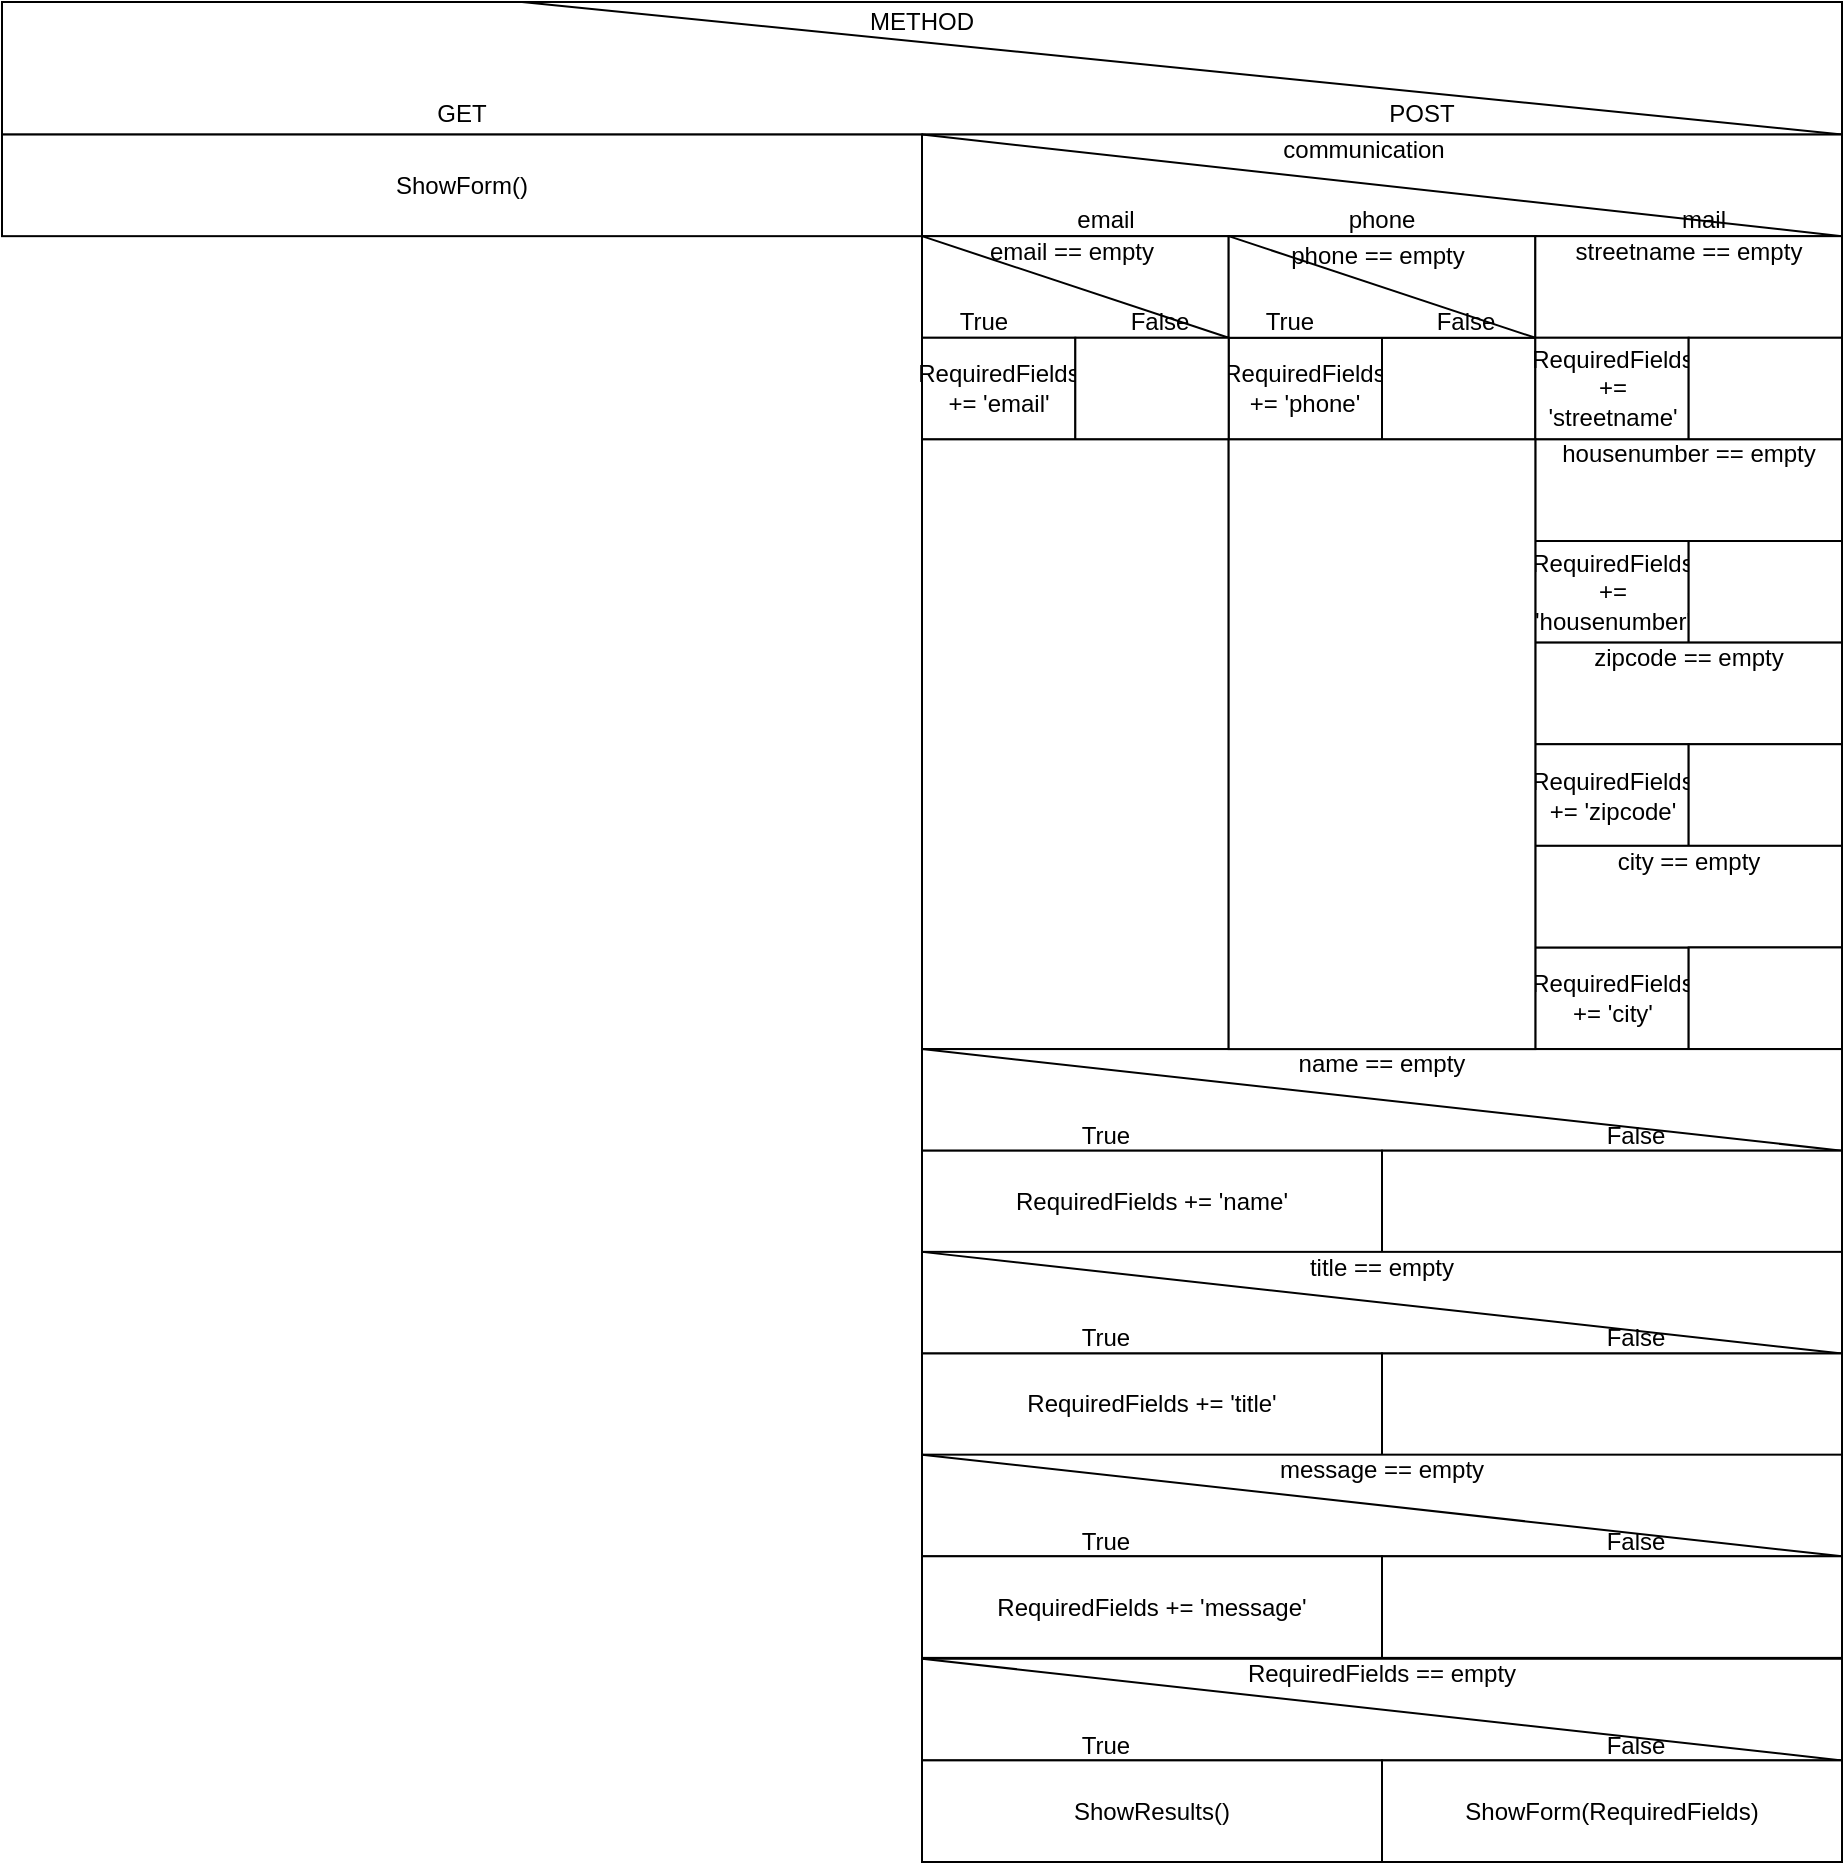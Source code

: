 <mxfile>
    <diagram id="ZDHuAx6SI9eVBnoInXy0" name="Page-1">
        <mxGraphModel dx="2342" dy="886" grid="1" gridSize="10" guides="1" tooltips="1" connect="1" arrows="1" fold="1" page="1" pageScale="1" pageWidth="850" pageHeight="1100" math="0" shadow="0">
            <root>
                <mxCell id="0"/>
                <mxCell id="1" parent="0"/>
                <mxCell id="129" value="" style="group" vertex="1" connectable="0" parent="1">
                    <mxGeometry x="-72" y="100" width="920" height="930" as="geometry"/>
                </mxCell>
                <mxCell id="2" value="" style="rounded=0;whiteSpace=wrap;html=1;" vertex="1" parent="129">
                    <mxGeometry width="920.0" height="66.271" as="geometry"/>
                </mxCell>
                <mxCell id="3" value="GET" style="text;html=1;strokeColor=none;fillColor=none;align=center;verticalAlign=middle;whiteSpace=wrap;rounded=0;" vertex="1" parent="129">
                    <mxGeometry x="200.0" y="46.39" width="60.0" height="19.881" as="geometry"/>
                </mxCell>
                <mxCell id="4" value="POST" style="text;html=1;strokeColor=none;fillColor=none;align=center;verticalAlign=middle;whiteSpace=wrap;rounded=0;" vertex="1" parent="129">
                    <mxGeometry x="680.0" y="46.39" width="60.0" height="19.881" as="geometry"/>
                </mxCell>
                <mxCell id="5" value="METHOD" style="text;html=1;strokeColor=none;fillColor=none;align=center;verticalAlign=middle;whiteSpace=wrap;rounded=0;" vertex="1" parent="129">
                    <mxGeometry x="430.0" width="60.0" height="19.881" as="geometry"/>
                </mxCell>
                <mxCell id="6" value="" style="endArrow=none;html=1;entryX=1;entryY=1;entryDx=0;entryDy=0;" edge="1" parent="129" target="2">
                    <mxGeometry width="50" height="50" relative="1" as="geometry">
                        <mxPoint x="260.0" as="sourcePoint"/>
                        <mxPoint x="660.0" y="66.271" as="targetPoint"/>
                    </mxGeometry>
                </mxCell>
                <mxCell id="7" value="ShowForm()" style="rounded=0;whiteSpace=wrap;html=1;" vertex="1" parent="129">
                    <mxGeometry y="66.271" width="460.0" height="50.808" as="geometry"/>
                </mxCell>
                <mxCell id="33" value="" style="group" vertex="1" connectable="0" parent="129">
                    <mxGeometry x="460.0" y="66.271" width="460.0" height="50.808" as="geometry"/>
                </mxCell>
                <mxCell id="34" value="" style="rounded=0;whiteSpace=wrap;html=1;" vertex="1" parent="33">
                    <mxGeometry width="460.0" height="50.808" as="geometry"/>
                </mxCell>
                <mxCell id="35" value="" style="endArrow=none;html=1;" edge="1" parent="33">
                    <mxGeometry width="50" height="50" relative="1" as="geometry">
                        <mxPoint as="sourcePoint"/>
                        <mxPoint x="460.0" y="50.808" as="targetPoint"/>
                    </mxGeometry>
                </mxCell>
                <mxCell id="36" value="communication" style="text;html=1;strokeColor=none;fillColor=none;align=center;verticalAlign=middle;whiteSpace=wrap;rounded=0;" vertex="1" parent="33">
                    <mxGeometry x="100.0" y="-0.002" width="241.5" height="15.242" as="geometry"/>
                </mxCell>
                <mxCell id="37" value="email" style="text;html=1;strokeColor=none;fillColor=none;align=center;verticalAlign=middle;whiteSpace=wrap;rounded=0;" vertex="1" parent="33">
                    <mxGeometry x="23.0" y="35.565" width="138.0" height="15.242" as="geometry"/>
                </mxCell>
                <mxCell id="38" value="phone" style="text;html=1;strokeColor=none;fillColor=none;align=center;verticalAlign=middle;whiteSpace=wrap;rounded=0;" vertex="1" parent="33">
                    <mxGeometry x="161.0" y="35.565" width="138.0" height="15.242" as="geometry"/>
                </mxCell>
                <mxCell id="41" value="mail" style="text;html=1;strokeColor=none;fillColor=none;align=center;verticalAlign=middle;whiteSpace=wrap;rounded=0;" vertex="1" parent="33">
                    <mxGeometry x="322.0" y="35.565" width="138.0" height="15.242" as="geometry"/>
                </mxCell>
                <mxCell id="44" value="" style="group" vertex="1" connectable="0" parent="129">
                    <mxGeometry x="460.0" y="117.078" width="306.667" height="101.615" as="geometry"/>
                </mxCell>
                <mxCell id="45" value="" style="rounded=0;whiteSpace=wrap;html=1;" vertex="1" parent="44">
                    <mxGeometry width="153.333" height="50.808" as="geometry"/>
                </mxCell>
                <mxCell id="46" value="" style="endArrow=none;html=1;" edge="1" parent="44">
                    <mxGeometry width="50" height="50" relative="1" as="geometry">
                        <mxPoint as="sourcePoint"/>
                        <mxPoint x="153.333" y="50.808" as="targetPoint"/>
                    </mxGeometry>
                </mxCell>
                <mxCell id="47" value="email == empty" style="text;html=1;strokeColor=none;fillColor=none;align=center;verticalAlign=middle;whiteSpace=wrap;rounded=0;" vertex="1" parent="44">
                    <mxGeometry width="150" height="15.24" as="geometry"/>
                </mxCell>
                <mxCell id="48" value="True" style="text;html=1;strokeColor=none;fillColor=none;align=center;verticalAlign=middle;whiteSpace=wrap;rounded=0;" vertex="1" parent="44">
                    <mxGeometry x="7.667" y="35.565" width="46.0" height="15.242" as="geometry"/>
                </mxCell>
                <mxCell id="49" value="False" style="text;html=1;strokeColor=none;fillColor=none;align=center;verticalAlign=middle;whiteSpace=wrap;rounded=0;" vertex="1" parent="44">
                    <mxGeometry x="95.833" y="35.565" width="46.0" height="15.242" as="geometry"/>
                </mxCell>
                <mxCell id="64" value="RequiredFields += 'phone'" style="rounded=0;whiteSpace=wrap;html=1;" vertex="1" parent="44">
                    <mxGeometry x="153.333" y="50.808" width="76.667" height="50.808" as="geometry"/>
                </mxCell>
                <mxCell id="65" value="" style="rounded=0;whiteSpace=wrap;html=1;" vertex="1" parent="44">
                    <mxGeometry x="230.0" y="50.808" width="76.667" height="50.808" as="geometry"/>
                </mxCell>
                <mxCell id="50" value="" style="group" vertex="1" connectable="0" parent="129">
                    <mxGeometry x="613.333" y="117.078" width="153.333" height="50.808" as="geometry"/>
                </mxCell>
                <mxCell id="51" value="" style="rounded=0;whiteSpace=wrap;html=1;" vertex="1" parent="50">
                    <mxGeometry width="153.333" height="50.808" as="geometry"/>
                </mxCell>
                <mxCell id="52" value="" style="endArrow=none;html=1;" edge="1" parent="50">
                    <mxGeometry width="50" height="50" relative="1" as="geometry">
                        <mxPoint as="sourcePoint"/>
                        <mxPoint x="153.333" y="50.808" as="targetPoint"/>
                    </mxGeometry>
                </mxCell>
                <mxCell id="53" value="phone == empty" style="text;html=1;strokeColor=none;fillColor=none;align=center;verticalAlign=middle;whiteSpace=wrap;rounded=0;" vertex="1" parent="50">
                    <mxGeometry y="2" width="150" height="15.24" as="geometry"/>
                </mxCell>
                <mxCell id="54" value="True" style="text;html=1;strokeColor=none;fillColor=none;align=center;verticalAlign=middle;whiteSpace=wrap;rounded=0;" vertex="1" parent="50">
                    <mxGeometry x="7.667" y="35.565" width="46.0" height="15.242" as="geometry"/>
                </mxCell>
                <mxCell id="55" value="False" style="text;html=1;strokeColor=none;fillColor=none;align=center;verticalAlign=middle;whiteSpace=wrap;rounded=0;" vertex="1" parent="50">
                    <mxGeometry x="95.833" y="35.565" width="46.0" height="15.242" as="geometry"/>
                </mxCell>
                <mxCell id="56" value="" style="group" vertex="1" connectable="0" parent="129">
                    <mxGeometry x="766.667" y="117.078" width="153.333" height="50.808" as="geometry"/>
                </mxCell>
                <mxCell id="58" value="" style="endArrow=none;html=1;" edge="1" parent="56">
                    <mxGeometry width="50" height="50" relative="1" as="geometry">
                        <mxPoint as="sourcePoint"/>
                        <mxPoint x="153.333" y="50.808" as="targetPoint"/>
                    </mxGeometry>
                </mxCell>
                <mxCell id="60" value="True" style="text;html=1;strokeColor=none;fillColor=none;align=center;verticalAlign=middle;whiteSpace=wrap;rounded=0;" vertex="1" parent="56">
                    <mxGeometry x="7.667" y="35.565" width="46.0" height="15.242" as="geometry"/>
                </mxCell>
                <mxCell id="61" value="False" style="text;html=1;strokeColor=none;fillColor=none;align=center;verticalAlign=middle;whiteSpace=wrap;rounded=0;" vertex="1" parent="56">
                    <mxGeometry x="95.833" y="35.565" width="46.0" height="15.242" as="geometry"/>
                </mxCell>
                <mxCell id="71" value="" style="group" vertex="1" connectable="0" parent="56">
                    <mxGeometry width="153.333" height="50.808" as="geometry"/>
                </mxCell>
                <mxCell id="57" value="" style="rounded=0;whiteSpace=wrap;html=1;" vertex="1" parent="71">
                    <mxGeometry width="153.333" height="50.808" as="geometry"/>
                </mxCell>
                <mxCell id="59" value="streetname == empty" style="text;html=1;strokeColor=none;fillColor=none;align=center;verticalAlign=middle;whiteSpace=wrap;rounded=0;" vertex="1" parent="71">
                    <mxGeometry width="153.333" height="15.242" as="geometry"/>
                </mxCell>
                <mxCell id="62" value="RequiredFields += 'email'" style="rounded=0;whiteSpace=wrap;html=1;" vertex="1" parent="129">
                    <mxGeometry x="460.0" y="167.886" width="76.667" height="50.808" as="geometry"/>
                </mxCell>
                <mxCell id="63" value="" style="rounded=0;whiteSpace=wrap;html=1;" vertex="1" parent="129">
                    <mxGeometry x="536.667" y="167.886" width="76.667" height="50.808" as="geometry"/>
                </mxCell>
                <mxCell id="66" value="RequiredFields += 'streetname'" style="rounded=0;whiteSpace=wrap;html=1;" vertex="1" parent="129">
                    <mxGeometry x="766.667" y="167.886" width="76.667" height="50.808" as="geometry"/>
                </mxCell>
                <mxCell id="67" value="" style="rounded=0;whiteSpace=wrap;html=1;" vertex="1" parent="129">
                    <mxGeometry x="843.333" y="167.886" width="76.667" height="50.808" as="geometry"/>
                </mxCell>
                <mxCell id="69" value="RequiredFields += 'housenumber'" style="rounded=0;whiteSpace=wrap;html=1;" vertex="1" parent="129">
                    <mxGeometry x="766.667" y="269.501" width="76.667" height="50.808" as="geometry"/>
                </mxCell>
                <mxCell id="70" value="" style="rounded=0;whiteSpace=wrap;html=1;" vertex="1" parent="129">
                    <mxGeometry x="843.333" y="269.501" width="76.667" height="50.808" as="geometry"/>
                </mxCell>
                <mxCell id="72" value="" style="group" vertex="1" connectable="0" parent="129">
                    <mxGeometry x="766.667" y="218.694" width="153.333" height="50.808" as="geometry"/>
                </mxCell>
                <mxCell id="73" value="" style="endArrow=none;html=1;" edge="1" parent="72">
                    <mxGeometry width="50" height="50" relative="1" as="geometry">
                        <mxPoint as="sourcePoint"/>
                        <mxPoint x="153.333" y="50.808" as="targetPoint"/>
                    </mxGeometry>
                </mxCell>
                <mxCell id="74" value="True" style="text;html=1;strokeColor=none;fillColor=none;align=center;verticalAlign=middle;whiteSpace=wrap;rounded=0;" vertex="1" parent="72">
                    <mxGeometry x="7.667" y="35.565" width="46.0" height="15.242" as="geometry"/>
                </mxCell>
                <mxCell id="75" value="False" style="text;html=1;strokeColor=none;fillColor=none;align=center;verticalAlign=middle;whiteSpace=wrap;rounded=0;" vertex="1" parent="72">
                    <mxGeometry x="95.833" y="35.565" width="46.0" height="15.242" as="geometry"/>
                </mxCell>
                <mxCell id="76" value="" style="group" vertex="1" connectable="0" parent="72">
                    <mxGeometry width="153.333" height="50.808" as="geometry"/>
                </mxCell>
                <mxCell id="77" value="" style="rounded=0;whiteSpace=wrap;html=1;" vertex="1" parent="76">
                    <mxGeometry width="153.333" height="50.808" as="geometry"/>
                </mxCell>
                <mxCell id="78" value="housenumber == empty" style="text;html=1;strokeColor=none;fillColor=none;align=center;verticalAlign=middle;whiteSpace=wrap;rounded=0;" vertex="1" parent="76">
                    <mxGeometry width="153.333" height="15.242" as="geometry"/>
                </mxCell>
                <mxCell id="81" value="" style="group" vertex="1" connectable="0" parent="129">
                    <mxGeometry x="766.667" y="320.309" width="153.333" height="50.808" as="geometry"/>
                </mxCell>
                <mxCell id="82" value="" style="endArrow=none;html=1;" edge="1" parent="81">
                    <mxGeometry width="50" height="50" relative="1" as="geometry">
                        <mxPoint as="sourcePoint"/>
                        <mxPoint x="153.333" y="50.808" as="targetPoint"/>
                    </mxGeometry>
                </mxCell>
                <mxCell id="83" value="True" style="text;html=1;strokeColor=none;fillColor=none;align=center;verticalAlign=middle;whiteSpace=wrap;rounded=0;" vertex="1" parent="81">
                    <mxGeometry x="7.667" y="35.565" width="46.0" height="15.242" as="geometry"/>
                </mxCell>
                <mxCell id="84" value="False" style="text;html=1;strokeColor=none;fillColor=none;align=center;verticalAlign=middle;whiteSpace=wrap;rounded=0;" vertex="1" parent="81">
                    <mxGeometry x="95.833" y="35.565" width="46.0" height="15.242" as="geometry"/>
                </mxCell>
                <mxCell id="85" value="" style="group" vertex="1" connectable="0" parent="81">
                    <mxGeometry width="153.333" height="50.808" as="geometry"/>
                </mxCell>
                <mxCell id="86" value="" style="rounded=0;whiteSpace=wrap;html=1;" vertex="1" parent="85">
                    <mxGeometry width="153.333" height="50.808" as="geometry"/>
                </mxCell>
                <mxCell id="87" value="zipcode == empty" style="text;html=1;strokeColor=none;fillColor=none;align=center;verticalAlign=middle;whiteSpace=wrap;rounded=0;" vertex="1" parent="85">
                    <mxGeometry width="153.333" height="15.242" as="geometry"/>
                </mxCell>
                <mxCell id="88" value="RequiredFields += 'zipcode'" style="rounded=0;whiteSpace=wrap;html=1;" vertex="1" parent="129">
                    <mxGeometry x="766.667" y="371.116" width="76.667" height="50.808" as="geometry"/>
                </mxCell>
                <mxCell id="89" value="" style="rounded=0;whiteSpace=wrap;html=1;" vertex="1" parent="129">
                    <mxGeometry x="843.333" y="371.116" width="76.667" height="50.808" as="geometry"/>
                </mxCell>
                <mxCell id="97" value="RequiredFields += 'city'" style="rounded=0;whiteSpace=wrap;html=1;" vertex="1" parent="129">
                    <mxGeometry x="766.667" y="472.732" width="76.667" height="50.808" as="geometry"/>
                </mxCell>
                <mxCell id="99" value="" style="rounded=0;whiteSpace=wrap;html=1;" vertex="1" parent="129">
                    <mxGeometry x="460.0" y="218.694" width="153.333" height="304.846" as="geometry"/>
                </mxCell>
                <mxCell id="102" value="" style="group" vertex="1" connectable="0" parent="129">
                    <mxGeometry x="766.667" y="421.924" width="153.333" height="101.615" as="geometry"/>
                </mxCell>
                <mxCell id="90" value="" style="group" vertex="1" connectable="0" parent="102">
                    <mxGeometry width="153.333" height="50.808" as="geometry"/>
                </mxCell>
                <mxCell id="91" value="" style="endArrow=none;html=1;" edge="1" parent="90">
                    <mxGeometry width="50" height="50" relative="1" as="geometry">
                        <mxPoint as="sourcePoint"/>
                        <mxPoint x="153.333" y="50.808" as="targetPoint"/>
                    </mxGeometry>
                </mxCell>
                <mxCell id="92" value="True" style="text;html=1;strokeColor=none;fillColor=none;align=center;verticalAlign=middle;whiteSpace=wrap;rounded=0;" vertex="1" parent="90">
                    <mxGeometry x="7.667" y="35.565" width="46.0" height="15.242" as="geometry"/>
                </mxCell>
                <mxCell id="93" value="False" style="text;html=1;strokeColor=none;fillColor=none;align=center;verticalAlign=middle;whiteSpace=wrap;rounded=0;" vertex="1" parent="90">
                    <mxGeometry x="95.833" y="35.565" width="46.0" height="15.242" as="geometry"/>
                </mxCell>
                <mxCell id="94" value="" style="group" vertex="1" connectable="0" parent="90">
                    <mxGeometry width="153.333" height="50.808" as="geometry"/>
                </mxCell>
                <mxCell id="95" value="" style="rounded=0;whiteSpace=wrap;html=1;" vertex="1" parent="94">
                    <mxGeometry width="153.333" height="50.808" as="geometry"/>
                </mxCell>
                <mxCell id="96" value="city == empty" style="text;html=1;strokeColor=none;fillColor=none;align=center;verticalAlign=middle;whiteSpace=wrap;rounded=0;" vertex="1" parent="94">
                    <mxGeometry width="153.333" height="15.242" as="geometry"/>
                </mxCell>
                <mxCell id="98" value="" style="rounded=0;whiteSpace=wrap;html=1;" vertex="1" parent="102">
                    <mxGeometry x="76.667" y="50.808" width="76.667" height="50.808" as="geometry"/>
                </mxCell>
                <mxCell id="10" value="" style="group" vertex="1" connectable="0" parent="129">
                    <mxGeometry x="460.0" y="523.539" width="460.0" height="50.808" as="geometry"/>
                </mxCell>
                <mxCell id="8" value="" style="rounded=0;whiteSpace=wrap;html=1;" vertex="1" parent="10">
                    <mxGeometry width="460.0" height="50.808" as="geometry"/>
                </mxCell>
                <mxCell id="9" value="" style="endArrow=none;html=1;" edge="1" parent="10">
                    <mxGeometry width="50" height="50" relative="1" as="geometry">
                        <mxPoint as="sourcePoint"/>
                        <mxPoint x="460.0" y="50.808" as="targetPoint"/>
                    </mxGeometry>
                </mxCell>
                <mxCell id="11" value="name == empty" style="text;html=1;strokeColor=none;fillColor=none;align=center;verticalAlign=middle;whiteSpace=wrap;rounded=0;" vertex="1" parent="10">
                    <mxGeometry x="109.25" width="241.5" height="15.242" as="geometry"/>
                </mxCell>
                <mxCell id="12" value="True" style="text;html=1;strokeColor=none;fillColor=none;align=center;verticalAlign=middle;whiteSpace=wrap;rounded=0;" vertex="1" parent="10">
                    <mxGeometry x="23.0" y="35.565" width="138.0" height="15.242" as="geometry"/>
                </mxCell>
                <mxCell id="13" value="False" style="text;html=1;strokeColor=none;fillColor=none;align=center;verticalAlign=middle;whiteSpace=wrap;rounded=0;" vertex="1" parent="10">
                    <mxGeometry x="287.5" y="35.565" width="138.0" height="15.242" as="geometry"/>
                </mxCell>
                <mxCell id="14" value="RequiredFields += 'name'" style="rounded=0;whiteSpace=wrap;html=1;" vertex="1" parent="129">
                    <mxGeometry x="460.0" y="574.347" width="230.0" height="50.808" as="geometry"/>
                </mxCell>
                <mxCell id="15" value="" style="rounded=0;whiteSpace=wrap;html=1;" vertex="1" parent="129">
                    <mxGeometry x="690.0" y="574.347" width="230.0" height="50.808" as="geometry"/>
                </mxCell>
                <mxCell id="103" value="" style="group" vertex="1" connectable="0" parent="129">
                    <mxGeometry x="460.0" y="624.933" width="460.0" height="50.808" as="geometry"/>
                </mxCell>
                <mxCell id="104" value="" style="rounded=0;whiteSpace=wrap;html=1;" vertex="1" parent="103">
                    <mxGeometry width="460.0" height="50.808" as="geometry"/>
                </mxCell>
                <mxCell id="105" value="" style="endArrow=none;html=1;" edge="1" parent="103">
                    <mxGeometry width="50" height="50" relative="1" as="geometry">
                        <mxPoint as="sourcePoint"/>
                        <mxPoint x="460.0" y="50.808" as="targetPoint"/>
                    </mxGeometry>
                </mxCell>
                <mxCell id="106" value="title == empty" style="text;html=1;strokeColor=none;fillColor=none;align=center;verticalAlign=middle;whiteSpace=wrap;rounded=0;" vertex="1" parent="103">
                    <mxGeometry x="109.25" width="241.5" height="15.242" as="geometry"/>
                </mxCell>
                <mxCell id="107" value="True" style="text;html=1;strokeColor=none;fillColor=none;align=center;verticalAlign=middle;whiteSpace=wrap;rounded=0;" vertex="1" parent="103">
                    <mxGeometry x="23.0" y="35.565" width="138.0" height="15.242" as="geometry"/>
                </mxCell>
                <mxCell id="108" value="False" style="text;html=1;strokeColor=none;fillColor=none;align=center;verticalAlign=middle;whiteSpace=wrap;rounded=0;" vertex="1" parent="103">
                    <mxGeometry x="287.5" y="35.565" width="138.0" height="15.242" as="geometry"/>
                </mxCell>
                <mxCell id="109" value="RequiredFields += 'title'" style="rounded=0;whiteSpace=wrap;html=1;" vertex="1" parent="129">
                    <mxGeometry x="460.0" y="675.741" width="230.0" height="50.808" as="geometry"/>
                </mxCell>
                <mxCell id="110" value="" style="rounded=0;whiteSpace=wrap;html=1;" vertex="1" parent="129">
                    <mxGeometry x="690.0" y="675.741" width="230.0" height="50.808" as="geometry"/>
                </mxCell>
                <mxCell id="111" value="" style="rounded=0;whiteSpace=wrap;html=1;" vertex="1" parent="129">
                    <mxGeometry x="613.33" y="218.694" width="153.333" height="304.846" as="geometry"/>
                </mxCell>
                <mxCell id="112" value="" style="group" vertex="1" connectable="0" parent="129">
                    <mxGeometry x="460.0" y="828.385" width="460.0" height="50.808" as="geometry"/>
                </mxCell>
                <mxCell id="113" value="" style="rounded=0;whiteSpace=wrap;html=1;" vertex="1" parent="112">
                    <mxGeometry width="460.0" height="50.808" as="geometry"/>
                </mxCell>
                <mxCell id="114" value="" style="endArrow=none;html=1;" edge="1" parent="112">
                    <mxGeometry width="50" height="50" relative="1" as="geometry">
                        <mxPoint as="sourcePoint"/>
                        <mxPoint x="460.0" y="50.808" as="targetPoint"/>
                    </mxGeometry>
                </mxCell>
                <mxCell id="115" value="RequiredFields == empty" style="text;html=1;strokeColor=none;fillColor=none;align=center;verticalAlign=middle;whiteSpace=wrap;rounded=0;" vertex="1" parent="112">
                    <mxGeometry x="109.25" width="241.5" height="15.242" as="geometry"/>
                </mxCell>
                <mxCell id="116" value="True" style="text;html=1;strokeColor=none;fillColor=none;align=center;verticalAlign=middle;whiteSpace=wrap;rounded=0;" vertex="1" parent="112">
                    <mxGeometry x="23.0" y="35.565" width="138.0" height="15.242" as="geometry"/>
                </mxCell>
                <mxCell id="117" value="False" style="text;html=1;strokeColor=none;fillColor=none;align=center;verticalAlign=middle;whiteSpace=wrap;rounded=0;" vertex="1" parent="112">
                    <mxGeometry x="287.5" y="35.565" width="138.0" height="15.242" as="geometry"/>
                </mxCell>
                <mxCell id="118" value="ShowForm(RequiredFields)" style="rounded=0;whiteSpace=wrap;html=1;" vertex="1" parent="129">
                    <mxGeometry x="690.0" y="879.192" width="230.0" height="50.808" as="geometry"/>
                </mxCell>
                <mxCell id="119" value="ShowResults()" style="rounded=0;whiteSpace=wrap;html=1;" vertex="1" parent="129">
                    <mxGeometry x="460.0" y="879.192" width="230.0" height="50.808" as="geometry"/>
                </mxCell>
                <mxCell id="120" value="" style="group" vertex="1" connectable="0" parent="129">
                    <mxGeometry x="460.0" y="726.328" width="460.0" height="50.808" as="geometry"/>
                </mxCell>
                <mxCell id="121" value="" style="rounded=0;whiteSpace=wrap;html=1;" vertex="1" parent="120">
                    <mxGeometry width="460.0" height="50.808" as="geometry"/>
                </mxCell>
                <mxCell id="122" value="" style="endArrow=none;html=1;" edge="1" parent="120">
                    <mxGeometry width="50" height="50" relative="1" as="geometry">
                        <mxPoint as="sourcePoint"/>
                        <mxPoint x="460.0" y="50.808" as="targetPoint"/>
                    </mxGeometry>
                </mxCell>
                <mxCell id="123" value="message == empty" style="text;html=1;strokeColor=none;fillColor=none;align=center;verticalAlign=middle;whiteSpace=wrap;rounded=0;" vertex="1" parent="120">
                    <mxGeometry x="109.25" width="241.5" height="15.242" as="geometry"/>
                </mxCell>
                <mxCell id="124" value="True" style="text;html=1;strokeColor=none;fillColor=none;align=center;verticalAlign=middle;whiteSpace=wrap;rounded=0;" vertex="1" parent="120">
                    <mxGeometry x="23.0" y="35.565" width="138.0" height="15.242" as="geometry"/>
                </mxCell>
                <mxCell id="125" value="False" style="text;html=1;strokeColor=none;fillColor=none;align=center;verticalAlign=middle;whiteSpace=wrap;rounded=0;" vertex="1" parent="120">
                    <mxGeometry x="287.5" y="35.565" width="138.0" height="15.242" as="geometry"/>
                </mxCell>
                <mxCell id="126" value="RequiredFields += 'message'" style="rounded=0;whiteSpace=wrap;html=1;" vertex="1" parent="129">
                    <mxGeometry x="460.0" y="777.135" width="230.0" height="50.808" as="geometry"/>
                </mxCell>
                <mxCell id="127" value="" style="rounded=0;whiteSpace=wrap;html=1;" vertex="1" parent="129">
                    <mxGeometry x="690.0" y="777.135" width="230.0" height="50.808" as="geometry"/>
                </mxCell>
            </root>
        </mxGraphModel>
    </diagram>
</mxfile>